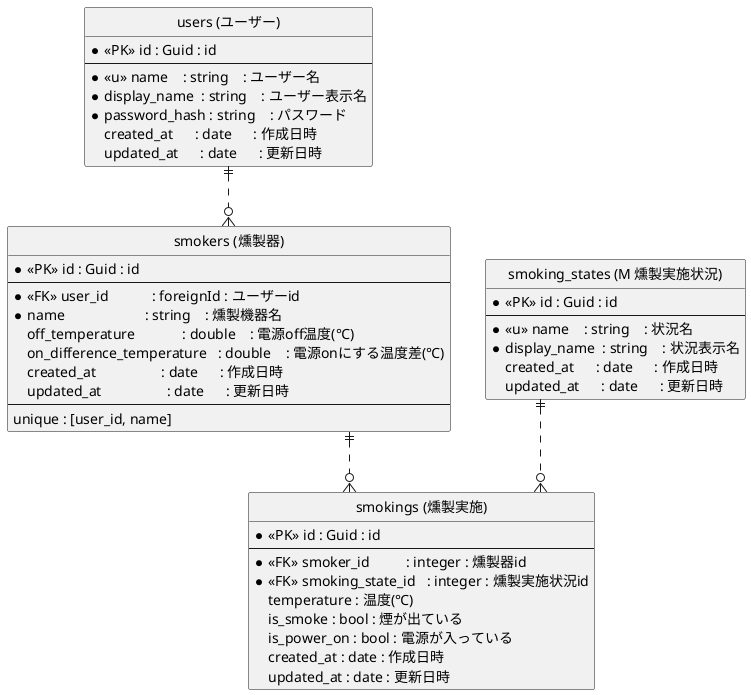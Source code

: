 ' 公式
'     https://plantuml.com/ja/ie-diagram

' 使用方法
'     1. VSCode 拡張機能 PlantUML をインストールする
'     2. Alt + D でプレビュー (コードの部分で押さないとエラーがでます)

' ローカルルール
'     頭には主キーを記載し -- で区切る
'     * 必須キー
'     <<PK>> 主キー
'     <<FK>> 外部キー
'     <<u>> ユニークキー
'     複合ユニークなど特別な記載は -- で更に区切って記述

@startuml test
hide circle
skinparam linetype ortho

entity "users (ユーザー)" as users {
    * <<PK>> id : Guid : id
    --
    * <<u>> name    : string    : ユーザー名
    * display_name  : string    : ユーザー表示名
    * password_hash : string    : パスワード
    created_at      : date      : 作成日時
    updated_at      : date      : 更新日時
}

entity "smokers (燻製器)" as smokers {
    * <<PK>> id : Guid : id
    --
    * <<FK>> user_id            : foreignId : ユーザーid
    * name                      : string    : 燻製機器名
    off_temperature             : double    : 電源off温度(℃)
    on_difference_temperature   : double    : 電源onにする温度差(℃)
    created_at                  : date      : 作成日時
    updated_at                  : date      : 更新日時
    --
    unique : [user_id, name] 
}

entity "smoking_states (M 燻製実施状況)" as smoking_states {
    * <<PK>> id : Guid : id
    --
    * <<u>> name    : string    : 状況名
    * display_name  : string    : 状況表示名
    created_at      : date      : 作成日時
    updated_at      : date      : 更新日時
}

entity "smokings (燻製実施)" as smokings {
    * <<PK>> id : Guid : id
    --
    * <<FK>> smoker_id          : integer : 燻製器id
    * <<FK>> smoking_state_id   : integer : 燻製実施状況id
    temperature : 温度(℃)
    is_smoke : bool : 煙が出ている
    is_power_on : bool : 電源が入っている
    created_at : date : 作成日時
    updated_at : date : 更新日時
}

users ||..o{ smokers
smoking_states ||..o{ smokings
smokers ||..o{ smokings

@enduml